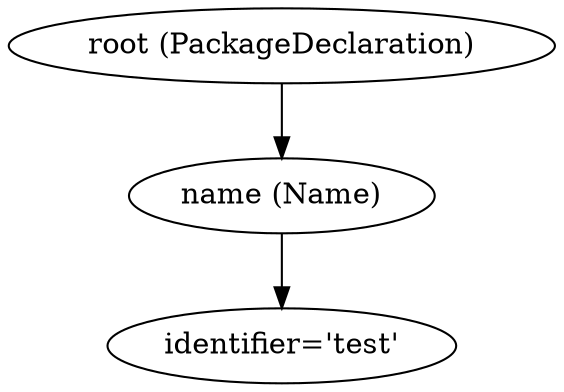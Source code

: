 digraph {
n0 [label="root (PackageDeclaration)"];
n1 [label="name (Name)"];
n0 -> n1;
n2 [label="identifier='test'"];
n1 -> n2;
}